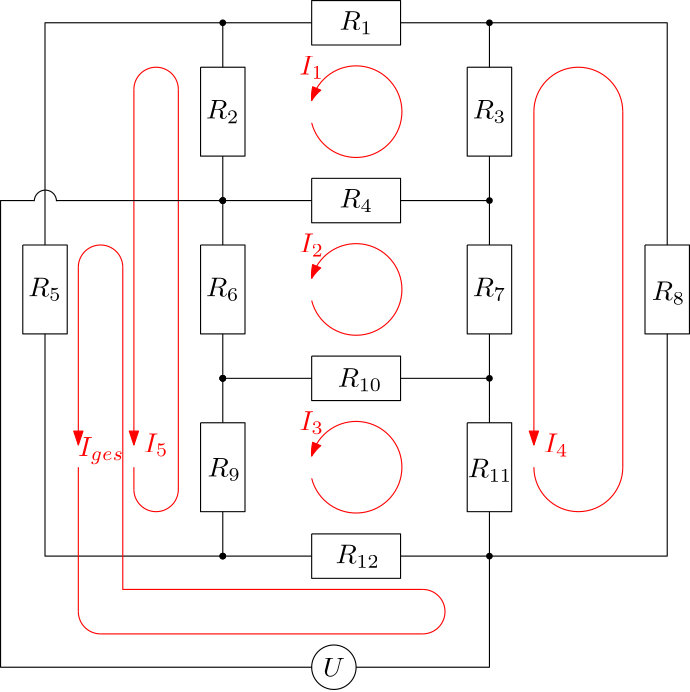 <?xml version="1.0"?>
<!DOCTYPE ipe SYSTEM "ipe.dtd">
<ipe version="70005" creator="Ipe 7.1.5">
<info created="D:20140603191800" modified="D:20140604144729"/>
<ipestyle name="basic">
<symbol name="arrow/arc(spx)">
<path stroke="sym-stroke" fill="sym-stroke" pen="sym-pen">
0 0 m
-1 0.333 l
-1 -0.333 l
h
</path>
</symbol>
<symbol name="arrow/farc(spx)">
<path stroke="sym-stroke" fill="white" pen="sym-pen">
0 0 m
-1 0.333 l
-1 -0.333 l
h
</path>
</symbol>
<symbol name="mark/circle(sx)" transformations="translations">
<path fill="sym-stroke">
0.6 0 0 0.6 0 0 e
0.4 0 0 0.4 0 0 e
</path>
</symbol>
<symbol name="mark/disk(sx)" transformations="translations">
<path fill="sym-stroke">
0.6 0 0 0.6 0 0 e
</path>
</symbol>
<symbol name="mark/fdisk(sfx)" transformations="translations">
<group>
<path fill="sym-fill">
0.5 0 0 0.5 0 0 e
</path>
<path fill="sym-stroke" fillrule="eofill">
0.6 0 0 0.6 0 0 e
0.4 0 0 0.4 0 0 e
</path>
</group>
</symbol>
<symbol name="mark/box(sx)" transformations="translations">
<path fill="sym-stroke" fillrule="eofill">
-0.6 -0.6 m
0.6 -0.6 l
0.6 0.6 l
-0.6 0.6 l
h
-0.4 -0.4 m
0.4 -0.4 l
0.4 0.4 l
-0.4 0.4 l
h
</path>
</symbol>
<symbol name="mark/square(sx)" transformations="translations">
<path fill="sym-stroke">
-0.6 -0.6 m
0.6 -0.6 l
0.6 0.6 l
-0.6 0.6 l
h
</path>
</symbol>
<symbol name="mark/fsquare(sfx)" transformations="translations">
<group>
<path fill="sym-fill">
-0.5 -0.5 m
0.5 -0.5 l
0.5 0.5 l
-0.5 0.5 l
h
</path>
<path fill="sym-stroke" fillrule="eofill">
-0.6 -0.6 m
0.6 -0.6 l
0.6 0.6 l
-0.6 0.6 l
h
-0.4 -0.4 m
0.4 -0.4 l
0.4 0.4 l
-0.4 0.4 l
h
</path>
</group>
</symbol>
<symbol name="mark/cross(sx)" transformations="translations">
<group>
<path fill="sym-stroke">
-0.43 -0.57 m
0.57 0.43 l
0.43 0.57 l
-0.57 -0.43 l
h
</path>
<path fill="sym-stroke">
-0.43 0.57 m
0.57 -0.43 l
0.43 -0.57 l
-0.57 0.43 l
h
</path>
</group>
</symbol>
<symbol name="arrow/fnormal(spx)">
<path stroke="sym-stroke" fill="white" pen="sym-pen">
0 0 m
-1 0.333 l
-1 -0.333 l
h
</path>
</symbol>
<symbol name="arrow/pointed(spx)">
<path stroke="sym-stroke" fill="sym-stroke" pen="sym-pen">
0 0 m
-1 0.333 l
-0.8 0 l
-1 -0.333 l
h
</path>
</symbol>
<symbol name="arrow/fpointed(spx)">
<path stroke="sym-stroke" fill="white" pen="sym-pen">
0 0 m
-1 0.333 l
-0.8 0 l
-1 -0.333 l
h
</path>
</symbol>
<symbol name="arrow/linear(spx)">
<path stroke="sym-stroke" pen="sym-pen">
-1 0.333 m
0 0 l
-1 -0.333 l
</path>
</symbol>
<symbol name="arrow/fdouble(spx)">
<path stroke="sym-stroke" fill="white" pen="sym-pen">
0 0 m
-1 0.333 l
-1 -0.333 l
h
-1 0 m
-2 0.333 l
-2 -0.333 l
h
</path>
</symbol>
<symbol name="arrow/double(spx)">
<path stroke="sym-stroke" fill="sym-stroke" pen="sym-pen">
0 0 m
-1 0.333 l
-1 -0.333 l
h
-1 0 m
-2 0.333 l
-2 -0.333 l
h
</path>
</symbol>
<pen name="heavier" value="0.8"/>
<pen name="fat" value="1.2"/>
<pen name="ultrafat" value="2"/>
<symbolsize name="large" value="5"/>
<symbolsize name="small" value="2"/>
<symbolsize name="tiny" value="1.1"/>
<arrowsize name="large" value="10"/>
<arrowsize name="small" value="5"/>
<arrowsize name="tiny" value="3"/>
<color name="red" value="1 0 0"/>
<color name="green" value="0 1 0"/>
<color name="blue" value="0 0 1"/>
<color name="yellow" value="1 1 0"/>
<color name="orange" value="1 0.647 0"/>
<color name="gold" value="1 0.843 0"/>
<color name="purple" value="0.627 0.125 0.941"/>
<color name="gray" value="0.745"/>
<color name="brown" value="0.647 0.165 0.165"/>
<color name="navy" value="0 0 0.502"/>
<color name="pink" value="1 0.753 0.796"/>
<color name="seagreen" value="0.18 0.545 0.341"/>
<color name="turquoise" value="0.251 0.878 0.816"/>
<color name="violet" value="0.933 0.51 0.933"/>
<color name="darkblue" value="0 0 0.545"/>
<color name="darkcyan" value="0 0.545 0.545"/>
<color name="darkgray" value="0.663"/>
<color name="darkgreen" value="0 0.392 0"/>
<color name="darkmagenta" value="0.545 0 0.545"/>
<color name="darkorange" value="1 0.549 0"/>
<color name="darkred" value="0.545 0 0"/>
<color name="lightblue" value="0.678 0.847 0.902"/>
<color name="lightcyan" value="0.878 1 1"/>
<color name="lightgray" value="0.827"/>
<color name="lightgreen" value="0.565 0.933 0.565"/>
<color name="lightyellow" value="1 1 0.878"/>
<dashstyle name="dashed" value="[4] 0"/>
<dashstyle name="dotted" value="[1 3] 0"/>
<dashstyle name="dash dotted" value="[4 2 1 2] 0"/>
<dashstyle name="dash dot dotted" value="[4 2 1 2 1 2] 0"/>
<textsize name="large" value="\large"/>
<textsize name="Large" value="\Large"/>
<textsize name="LARGE" value="\LARGE"/>
<textsize name="huge" value="\huge"/>
<textsize name="Huge" value="\Huge"/>
<textsize name="small" value="\small"/>
<textsize name="footnote" value="\footnotesize"/>
<textsize name="tiny" value="\tiny"/>
<textstyle name="center" begin="\begin{center}" end="\end{center}"/>
<textstyle name="itemize" begin="\begin{itemize}" end="\end{itemize}"/>
<textstyle name="item" begin="\begin{itemize}\item{}" end="\end{itemize}"/>
<gridsize name="4 pts" value="4"/>
<gridsize name="8 pts (~3 mm)" value="8"/>
<gridsize name="16 pts (~6 mm)" value="16"/>
<gridsize name="32 pts (~12 mm)" value="32"/>
<gridsize name="10 pts (~3.5 mm)" value="10"/>
<gridsize name="20 pts (~7 mm)" value="20"/>
<gridsize name="14 pts (~5 mm)" value="14"/>
<gridsize name="28 pts (~10 mm)" value="28"/>
<gridsize name="56 pts (~20 mm)" value="56"/>
<anglesize name="90 deg" value="90"/>
<anglesize name="60 deg" value="60"/>
<anglesize name="45 deg" value="45"/>
<anglesize name="30 deg" value="30"/>
<anglesize name="22.5 deg" value="22.5"/>
<tiling name="falling" angle="-60" step="4" width="1"/>
<tiling name="rising" angle="30" step="4" width="1"/>
</ipestyle>
<page>
<layer name="alpha"/>
<view layers="alpha" active="alpha"/>
<path layer="alpha" matrix="1 0 0 1 32 0" stroke="black">
64 800 m
96 800 l
96 800 l
</path>
<path matrix="1 0 0 1 32 0" stroke="black">
128 800 m
160 800 l
160 800 l
</path>
<path matrix="1 0 0 1 32 0" stroke="black">
128 800 m
128 808 l
96 808 l
96 792 l
128 792 l
128 800 l
128 800 l
</path>
<path matrix="1 0 0 1 32 -64" stroke="black">
64 736 m
96 736 l
96 736 l
</path>
<path matrix="1 0 0 1 32 -32" stroke="black">
64 768 m
96 768 l
96 768 l
</path>
<path matrix="1 0 0 1 32 -32" stroke="black">
96 776 m
96 760 l
128 760 l
128 776 l
96 776 l
96 776 l
</path>
<path matrix="1 0 0 1 32 -64" stroke="black">
96 744 m
96 728 l
128 728 l
128 744 l
96 744 l
</path>
<path matrix="1 0 0 1 32 -128" stroke="black">
96 744 m
96 728 l
128 728 l
128 744 l
96 744 l
</path>
<path matrix="1 0 0 1 32 0" stroke="black">
152 656 m
168 656 l
168 624 l
152 624 l
152 656 l
152 656 l
</path>
<path matrix="1 0 0 1 32 64" stroke="black">
152 656 m
168 656 l
168 624 l
152 624 l
152 656 l
152 656 l
</path>
<path matrix="1 0 0 1 32 128" stroke="black">
152 656 m
168 656 l
168 624 l
152 624 l
152 656 l
152 656 l
</path>
<path matrix="1 0 0 1 32 0" stroke="black">
160 800 m
160 784 l
160 784 l
</path>
<path matrix="1 0 0 1 32 0" stroke="black">
160 752 m
160 736 l
</path>
<path matrix="1 0 0 1 32 0" stroke="black">
160 736 m
160 720 l
</path>
<path matrix="1 0 0 1 32 0" stroke="black">
160 688 m
160 672 l
</path>
<path matrix="1 0 0 1 32 0" stroke="black">
160 672 m
160 656 l
</path>
<path matrix="1 0 0 1 32 0" stroke="black">
160 624 m
160 608 l
</path>
<path matrix="1 0 0 1 -24 24" stroke="black">
8 0 0 8 160 544 e
</path>
<text matrix="1 0 0 1 -24 24" transformations="translations" pos="160 544" stroke="black" type="label" width="7.888" height="6.808" depth="0" halign="center" valign="center">$U$</text>
<use matrix="1 0 0 1 32 0" name="mark/disk(sx)" pos="160 672" size="small" stroke="black"/>
<use matrix="1 0 0 1 32 0" name="mark/disk(sx)" pos="64 672" size="small" stroke="black"/>
<use matrix="1 0 0 1 32 0" name="mark/disk(sx)" pos="64 736" size="small" stroke="black"/>
<use matrix="1 0 0 1 32 0" name="mark/disk(sx)" pos="160 800" size="small" stroke="black"/>
<use matrix="1 0 0 1 32 0" name="mark/disk(sx)" pos="160 736" size="small" stroke="black"/>
<use matrix="1 0 0 1 32 0" name="mark/disk(sx)" pos="160 608" size="small" stroke="black"/>
<use matrix="1 0 0 1 32 0" name="mark/disk(sx)" pos="64 608" size="small" stroke="black"/>
<text matrix="1 0 0 1 36 0" transformations="translations" pos="108 800" stroke="black" type="label" width="12.034" height="6.812" depth="1.49" halign="center" valign="center">$R_1$</text>
<text matrix="1 0 0 1 -12 -32" transformations="translations" pos="108 800" stroke="black" type="label" width="12.034" height="6.812" depth="1.49" halign="center" valign="center">$R_2$</text>
<text matrix="1 0 0 1 84 -32" transformations="translations" pos="108 800" stroke="black" type="label" width="12.034" height="6.812" depth="1.49" halign="center" valign="center">$R_3$</text>
<text matrix="1 0 0 1 36 -64" transformations="translations" pos="108 800" stroke="black" type="label" width="12.034" height="6.812" depth="1.49" halign="center" valign="center">$R_4$</text>
<text matrix="1 0 0 1 -12 -96" transformations="translations" pos="108 800" stroke="black" type="label" width="12.034" height="6.812" depth="1.49" halign="center" valign="center">$R_6$</text>
<text matrix="1 0 0 1 84 -96" transformations="translations" pos="108 800" stroke="black" type="label" width="12.034" height="6.812" depth="1.49" halign="center" valign="center">$R_7$</text>
<path matrix="1 0 0 1 -223.866 159.763" stroke="black">
252 576 m
4 0 0 -4 256 576 260 576 a
</path>
<path matrix="1 0 0 1 32 0" stroke="red" rarrow="arc/small">
96 772 m
16.4924 0 0 -16.4924 112 768 96 764 a
</path>
<path matrix="1 0 0 1 32 -64" stroke="red" rarrow="arc/small">
96 772 m
16.4924 0 0 -16.4924 112 768 96 764 a
</path>
<path matrix="1 0 0 1 32 -128" stroke="red" rarrow="arc/small">
96 772 m
16.4924 0 0 -16.4924 112 768 96 764 a
</path>
<text matrix="1 0 0 1 16 16" transformations="translations" pos="112 768" stroke="red" type="label" width="8.849" height="6.812" depth="1.49" halign="center" valign="center">$I_1$</text>
<text matrix="1 0 0 1 16 -48" transformations="translations" pos="112 768" stroke="red" type="label" width="8.849" height="6.812" depth="1.49" halign="center" valign="center">$I_2$</text>
<text matrix="1 0 0 1 16 -112" transformations="translations" pos="112 768" stroke="red" type="label" width="8.849" height="6.812" depth="1.49" halign="center" valign="center">$I_3$</text>
<text matrix="1 0 0 1 104 -120" transformations="translations" pos="112 768" stroke="red" type="label" width="8.849" height="6.812" depth="1.49" halign="center" valign="center">$I_4$</text>
<text matrix="1 0 0 1 -40 -120" transformations="translations" pos="112 768" stroke="red" type="label" width="8.849" height="6.812" depth="1.49" halign="center" valign="center">$I_5$</text>
<path matrix="1 0 0 1 -64 128" stroke="black">
152 656 m
168 656 l
168 624 l
152 624 l
152 656 l
152 656 l
</path>
<path matrix="1 0 0 1 -64 0" stroke="black">
160 800 m
160 784 l
160 784 l
</path>
<path matrix="1 0 0 1 -64 0" stroke="black">
160 752 m
160 736 l
</path>
<use matrix="1 0 0 1 -64 0" name="mark/disk(sx)" pos="160 800" size="small" stroke="black"/>
<use matrix="1 0 0 1 -64 0" name="mark/disk(sx)" pos="160 736" size="small" stroke="black"/>
<path matrix="1 0 0 1 -64 64" stroke="black">
152 656 m
168 656 l
168 624 l
152 624 l
152 656 l
152 656 l
</path>
<path matrix="1 0 0 1 -64 -64" stroke="black">
160 800 m
160 784 l
160 784 l
</path>
<path matrix="1 0 0 1 -64 -64" stroke="black">
160 752 m
160 736 l
</path>
<use matrix="1 0 0 1 -64 -64" name="mark/disk(sx)" pos="160 800" size="small" stroke="black"/>
<use matrix="1 0 0 1 -64 -64" name="mark/disk(sx)" pos="160 736" size="small" stroke="black"/>
<text matrix="1 0 0 1 -76 -96" transformations="translations" pos="108 800" stroke="black" type="label" width="12.034" height="6.812" depth="1.49" halign="center" valign="center">$R_5$</text>
<path matrix="1 0 0 1 -64 0" stroke="black">
152 656 m
168 656 l
168 624 l
152 624 l
152 656 l
152 656 l
</path>
<path matrix="1 0 0 1 -64 -128" stroke="black">
160 800 m
160 784 l
160 784 l
</path>
<path matrix="1 0 0 1 -64 -128" stroke="black">
160 752 m
160 736 l
</path>
<use matrix="1 0 0 1 -64 -128" name="mark/disk(sx)" pos="160 800" size="small" stroke="black"/>
<use matrix="1 0 0 1 -64 -128" name="mark/disk(sx)" pos="160 736" size="small" stroke="black"/>
<path matrix="1 0 0 1 32 0" stroke="black">
64 608 m
96 608 l
96 608 l
</path>
<path matrix="1 0 0 1 32 0" stroke="black">
128 736 m
160 736 l
</path>
<path matrix="1 0 0 1 32 0" stroke="black">
128 672 m
160 672 l
</path>
<path matrix="1 0 0 1 32 0" stroke="black">
128 608 m
160 608 l
</path>
<path matrix="1 0 0 1 32 0" stroke="black">
160 608 m
224 608 l
224 672 l
224 688 l
224 688 l
</path>
<path matrix="1 0 0 1 32 0" stroke="black">
224 720 m
224 800 l
160 800 l
160 800 l
</path>
<path matrix="1 0 0 1 32 0" stroke="black">
64 800 m
0 800 l
0 720 l
0 720 l
</path>
<path matrix="1 0 0 1 32 0" stroke="black">
0 688 m
0 608 l
64 608 l
</path>
<path matrix="1 0 0 1 96 64" stroke="black">
152 656 m
168 656 l
168 624 l
152 624 l
152 656 l
152 656 l
</path>
<path matrix="1 0 0 1 -128 64" stroke="black">
152 656 m
168 656 l
168 624 l
152 624 l
152 656 l
152 656 l
</path>
<text matrix="1 0 0 1 -1.59366 0" transformations="translations" pos="252 700" stroke="black" type="label" width="12.034" height="6.812" depth="1.49" valign="baseline">$R_8$</text>
<path matrix="1 0 0 1 0 128" stroke="red">
208 640 m
16 0 0 -16 224 640 240 640 a
</path>
<path matrix="1 0 0 1 0 8" stroke="red">
64 768 m
8 0 0 -8 72 768 80 768 a
</path>
<path stroke="red">
208 640 m
16 0 0 16 224 640 240 640 a
</path>
<path matrix="1 0 0 1 0 -8" stroke="red">
64 640 m
8 0 0 8 72 640 80 640 a
</path>
<path stroke="red">
240 768 m
240 640 l
240 640 l
</path>
<path stroke="red" arrow="normal/small">
64 776 m
64 648 l
</path>
<path stroke="red">
80 776 m
80 632 l
80 640 l
</path>
<path stroke="red" arrow="normal/small">
208 768 m
208 648 l
</path>
<text matrix="1 0 0 1 -0.538658 0.807987" transformations="translations" pos="137.887 668.019" stroke="black" type="label" width="16.005" height="6.812" depth="1.49" valign="baseline">$R_{10}$</text>
<text matrix="1 0 0 1 -1.61597 1.07732" transformations="translations" pos="138.156 604.188" stroke="black" type="label" width="16.005" height="6.812" depth="1.49" valign="baseline">$R_{12}$</text>
<text transformations="translations" pos="90.485 636.508" stroke="black" type="label" width="12.034" height="6.812" depth="1.49" valign="baseline">$R_9$</text>
<text matrix="1 0 0 1 -2.69329 0.269329" transformations="translations" pos="186.905 635.969" stroke="black" type="label" width="16.005" height="6.812" depth="1.49" valign="baseline">$R_{11}$</text>
<path stroke="black">
36 736 m
96 736 l
</path>
<path stroke="black">
28 736 m
16 736 l
16 568 l
128 568 l
88 568 l
</path>
<path stroke="black">
144 568 m
192 568 l
192 608 l
</path>
<path stroke="red">
168 596 m
60 596 l
60 712 l
</path>
<path matrix="1 0 0 1 36 36" stroke="red">
8 676 m
8 0 0 -8 16 676 24 676 a
</path>
<path stroke="red" arrow="normal/small">
44 712 m
44 648 l
</path>
<path matrix="1 0 0 1 52 -4" stroke="red">
116 600 m
8 0 0 -8 116 592 116 584 a
</path>
<path stroke="red">
168 580 m
52 580 l
</path>
<path stroke="red">
44 640 m
44 588 l
</path>
<path matrix="1 0 0 1 36 -4" stroke="red">
16 584 m
8 0 0 -8 16 592 8 592 a
</path>
<text matrix="1 0 0 1 32 -16" transformations="translations" pos="12 660" stroke="red" type="label" width="16.555" height="6.808" depth="2.85" valign="baseline">$I_{ges}$</text>
<path stroke="red">
64 632 m
64 640 l
</path>
</page>
</ipe>
